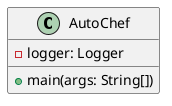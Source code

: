 @startuml

left to right direction

class AutoChef {
  - logger: Logger
  + main(args: String[])
}

@enduml